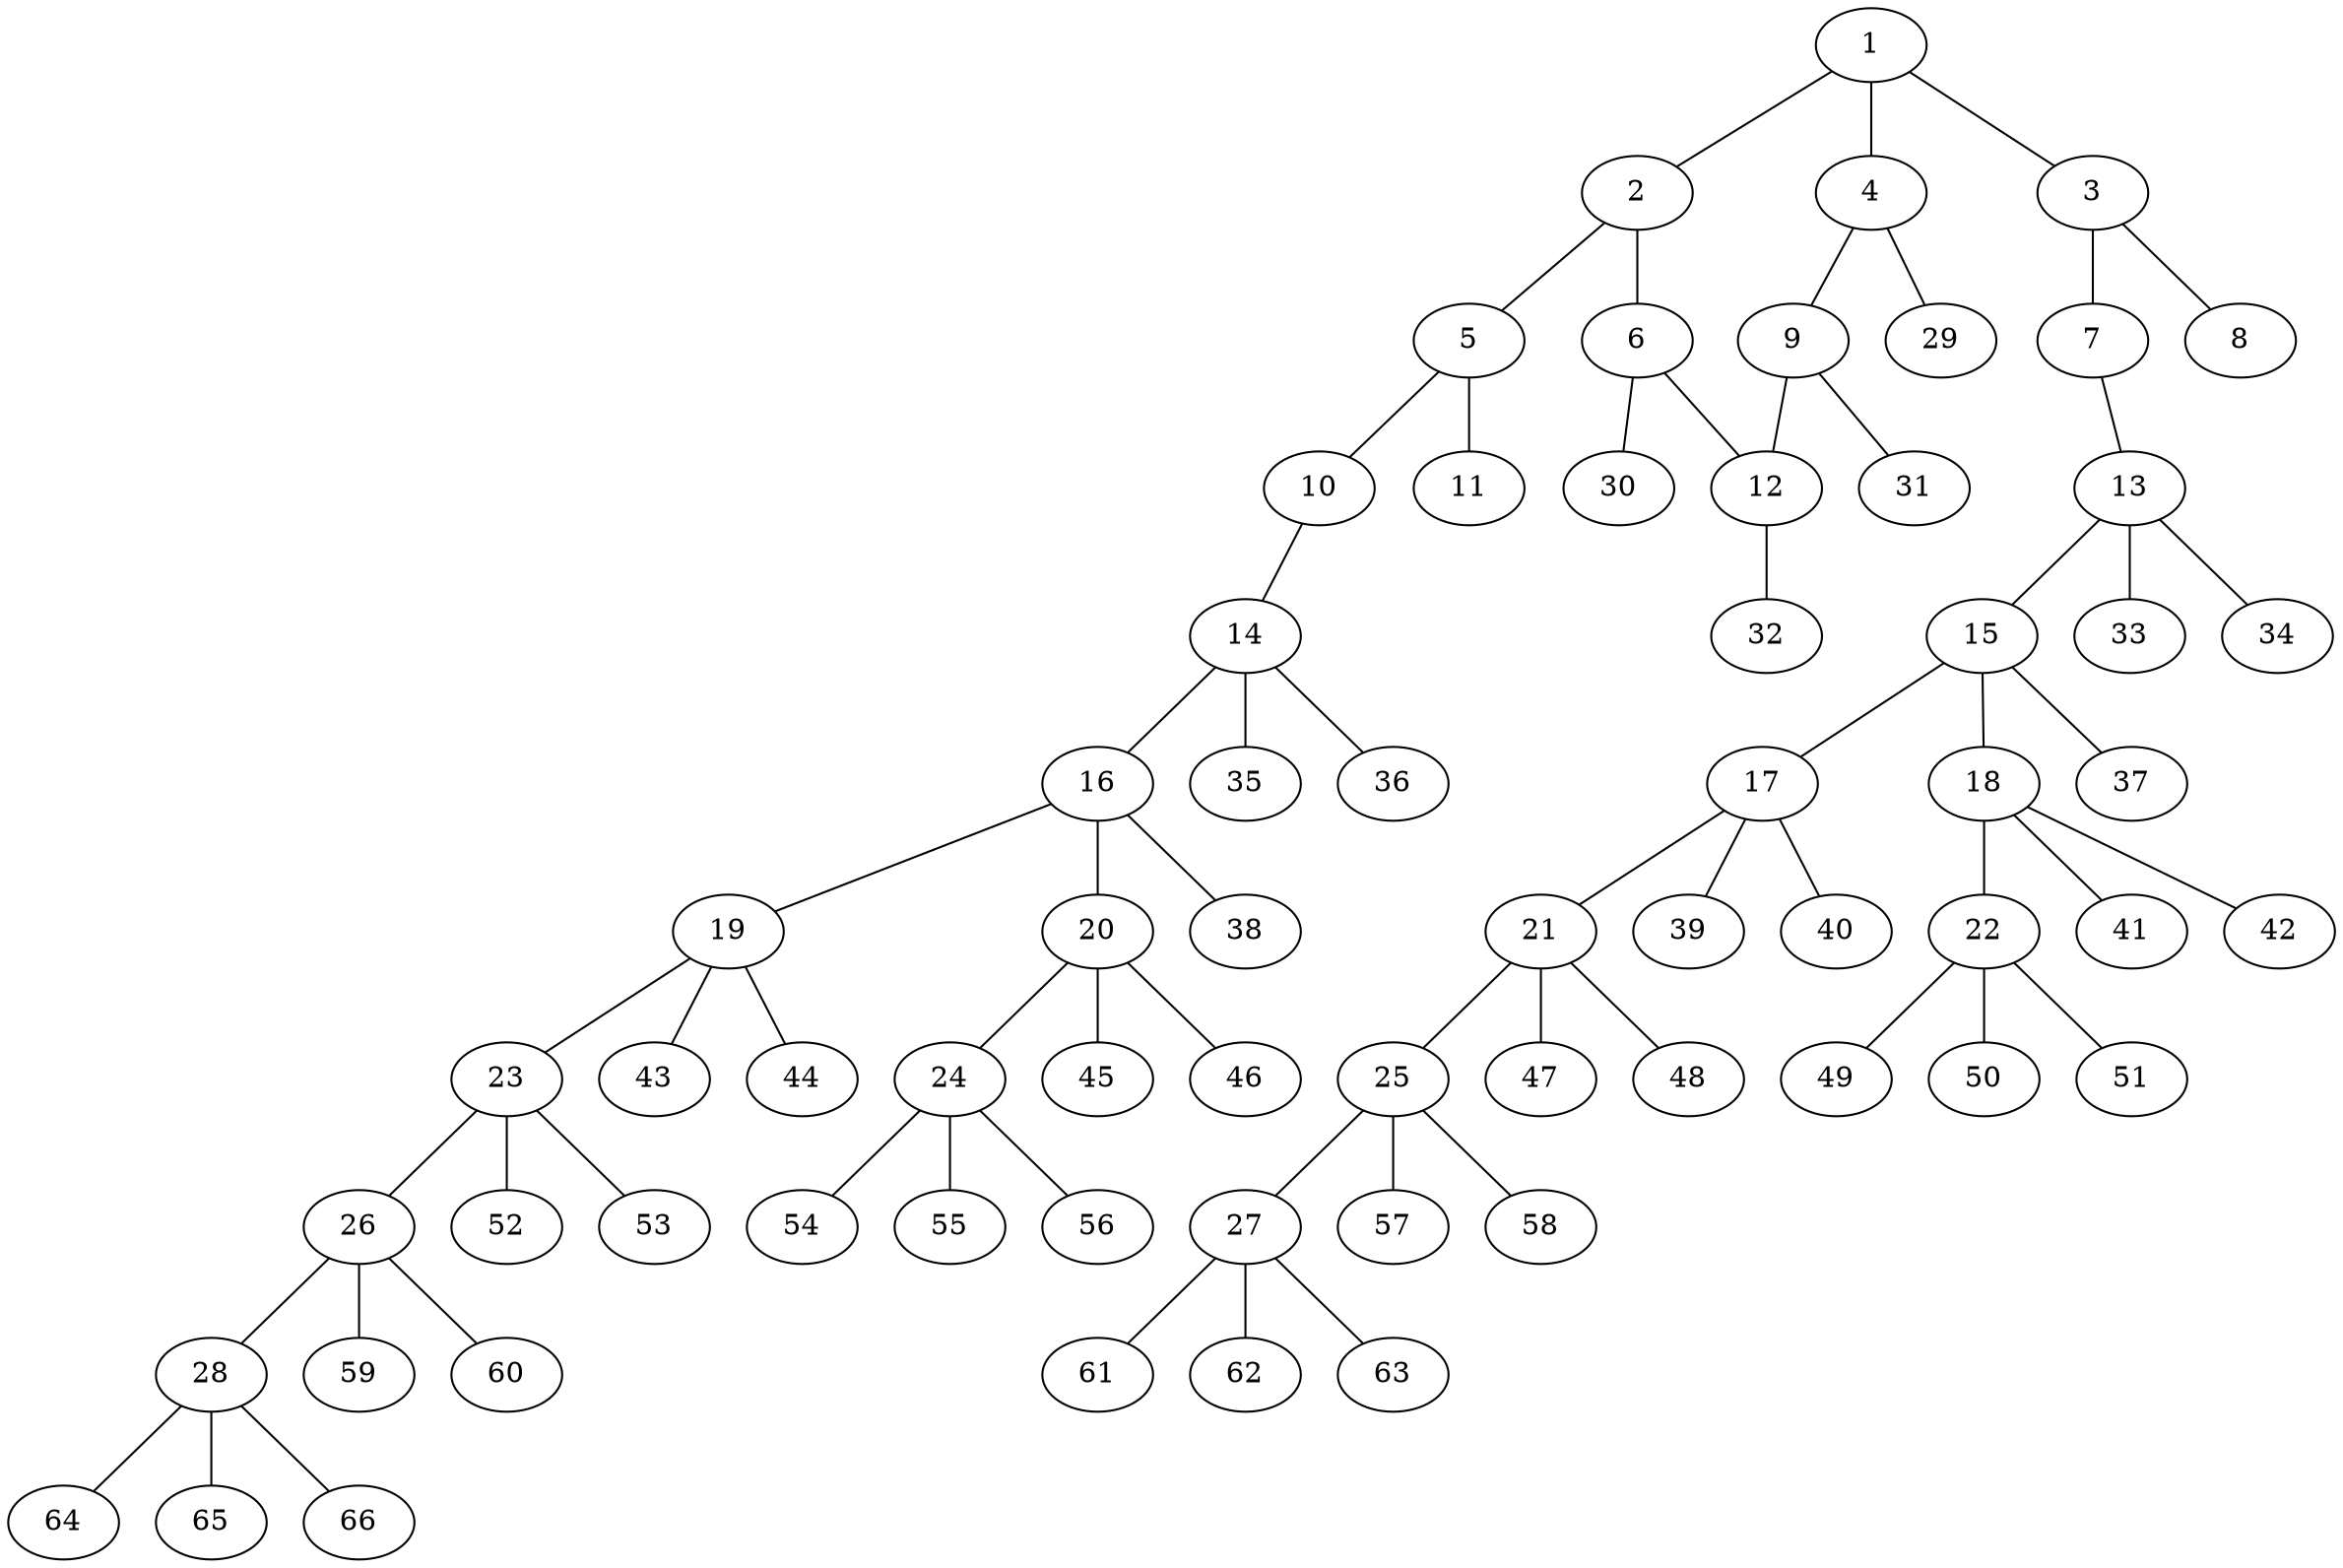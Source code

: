 graph molecule_30 {
	1	 [chem=C];
	2	 [chem=C];
	1 -- 2	 [valence=2];
	3	 [chem=C];
	1 -- 3	 [valence=1];
	4	 [chem=C];
	1 -- 4	 [valence=1];
	5	 [chem=C];
	2 -- 5	 [valence=1];
	6	 [chem=C];
	2 -- 6	 [valence=1];
	7	 [chem=O];
	3 -- 7	 [valence=1];
	8	 [chem=O];
	3 -- 8	 [valence=2];
	9	 [chem=C];
	4 -- 9	 [valence=2];
	29	 [chem=H];
	4 -- 29	 [valence=1];
	10	 [chem=O];
	5 -- 10	 [valence=1];
	11	 [chem=O];
	5 -- 11	 [valence=2];
	12	 [chem=C];
	6 -- 12	 [valence=2];
	30	 [chem=H];
	6 -- 30	 [valence=1];
	13	 [chem=C];
	7 -- 13	 [valence=1];
	9 -- 12	 [valence=1];
	31	 [chem=H];
	9 -- 31	 [valence=1];
	14	 [chem=C];
	10 -- 14	 [valence=1];
	32	 [chem=H];
	12 -- 32	 [valence=1];
	15	 [chem=C];
	13 -- 15	 [valence=1];
	33	 [chem=H];
	13 -- 33	 [valence=1];
	34	 [chem=H];
	13 -- 34	 [valence=1];
	16	 [chem=C];
	14 -- 16	 [valence=1];
	35	 [chem=H];
	14 -- 35	 [valence=1];
	36	 [chem=H];
	14 -- 36	 [valence=1];
	17	 [chem=C];
	15 -- 17	 [valence=1];
	18	 [chem=C];
	15 -- 18	 [valence=1];
	37	 [chem=H];
	15 -- 37	 [valence=1];
	19	 [chem=C];
	16 -- 19	 [valence=1];
	20	 [chem=C];
	16 -- 20	 [valence=1];
	38	 [chem=H];
	16 -- 38	 [valence=1];
	21	 [chem=C];
	17 -- 21	 [valence=1];
	39	 [chem=H];
	17 -- 39	 [valence=1];
	40	 [chem=H];
	17 -- 40	 [valence=1];
	22	 [chem=C];
	18 -- 22	 [valence=1];
	41	 [chem=H];
	18 -- 41	 [valence=1];
	42	 [chem=H];
	18 -- 42	 [valence=1];
	23	 [chem=C];
	19 -- 23	 [valence=1];
	43	 [chem=H];
	19 -- 43	 [valence=1];
	44	 [chem=H];
	19 -- 44	 [valence=1];
	24	 [chem=C];
	20 -- 24	 [valence=1];
	45	 [chem=H];
	20 -- 45	 [valence=1];
	46	 [chem=H];
	20 -- 46	 [valence=1];
	25	 [chem=C];
	21 -- 25	 [valence=1];
	47	 [chem=H];
	21 -- 47	 [valence=1];
	48	 [chem=H];
	21 -- 48	 [valence=1];
	49	 [chem=H];
	22 -- 49	 [valence=1];
	50	 [chem=H];
	22 -- 50	 [valence=1];
	51	 [chem=H];
	22 -- 51	 [valence=1];
	26	 [chem=C];
	23 -- 26	 [valence=1];
	52	 [chem=H];
	23 -- 52	 [valence=1];
	53	 [chem=H];
	23 -- 53	 [valence=1];
	54	 [chem=H];
	24 -- 54	 [valence=1];
	55	 [chem=H];
	24 -- 55	 [valence=1];
	56	 [chem=H];
	24 -- 56	 [valence=1];
	27	 [chem=C];
	25 -- 27	 [valence=1];
	57	 [chem=H];
	25 -- 57	 [valence=1];
	58	 [chem=H];
	25 -- 58	 [valence=1];
	28	 [chem=C];
	26 -- 28	 [valence=1];
	59	 [chem=H];
	26 -- 59	 [valence=1];
	60	 [chem=H];
	26 -- 60	 [valence=1];
	61	 [chem=H];
	27 -- 61	 [valence=1];
	62	 [chem=H];
	27 -- 62	 [valence=1];
	63	 [chem=H];
	27 -- 63	 [valence=1];
	64	 [chem=H];
	28 -- 64	 [valence=1];
	65	 [chem=H];
	28 -- 65	 [valence=1];
	66	 [chem=H];
	28 -- 66	 [valence=1];
}
